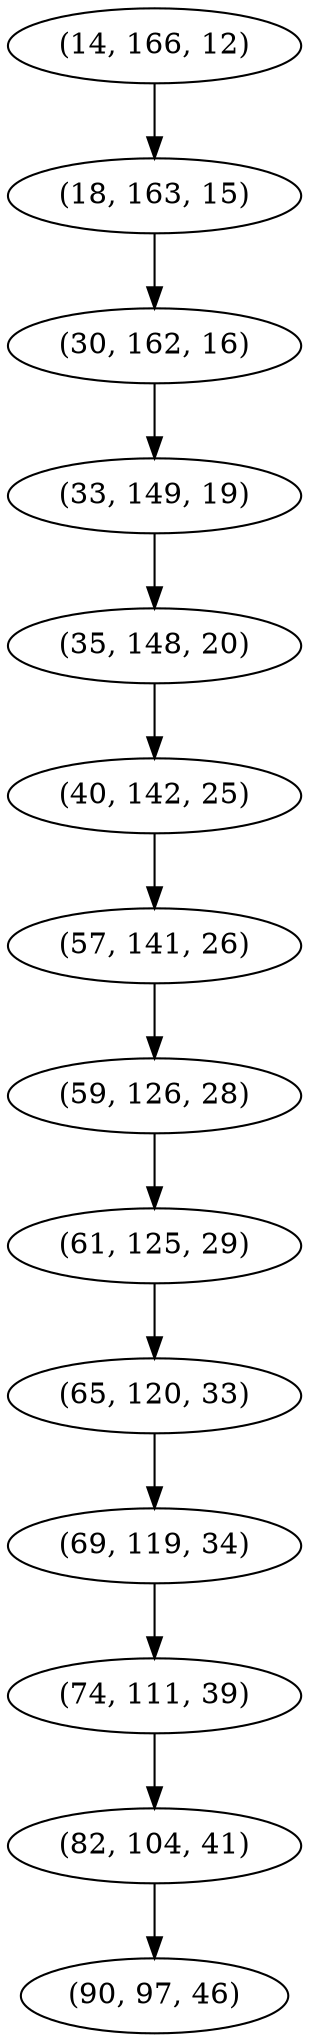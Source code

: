 digraph tree {
    "(14, 166, 12)";
    "(18, 163, 15)";
    "(30, 162, 16)";
    "(33, 149, 19)";
    "(35, 148, 20)";
    "(40, 142, 25)";
    "(57, 141, 26)";
    "(59, 126, 28)";
    "(61, 125, 29)";
    "(65, 120, 33)";
    "(69, 119, 34)";
    "(74, 111, 39)";
    "(82, 104, 41)";
    "(90, 97, 46)";
    "(14, 166, 12)" -> "(18, 163, 15)";
    "(18, 163, 15)" -> "(30, 162, 16)";
    "(30, 162, 16)" -> "(33, 149, 19)";
    "(33, 149, 19)" -> "(35, 148, 20)";
    "(35, 148, 20)" -> "(40, 142, 25)";
    "(40, 142, 25)" -> "(57, 141, 26)";
    "(57, 141, 26)" -> "(59, 126, 28)";
    "(59, 126, 28)" -> "(61, 125, 29)";
    "(61, 125, 29)" -> "(65, 120, 33)";
    "(65, 120, 33)" -> "(69, 119, 34)";
    "(69, 119, 34)" -> "(74, 111, 39)";
    "(74, 111, 39)" -> "(82, 104, 41)";
    "(82, 104, 41)" -> "(90, 97, 46)";
}
